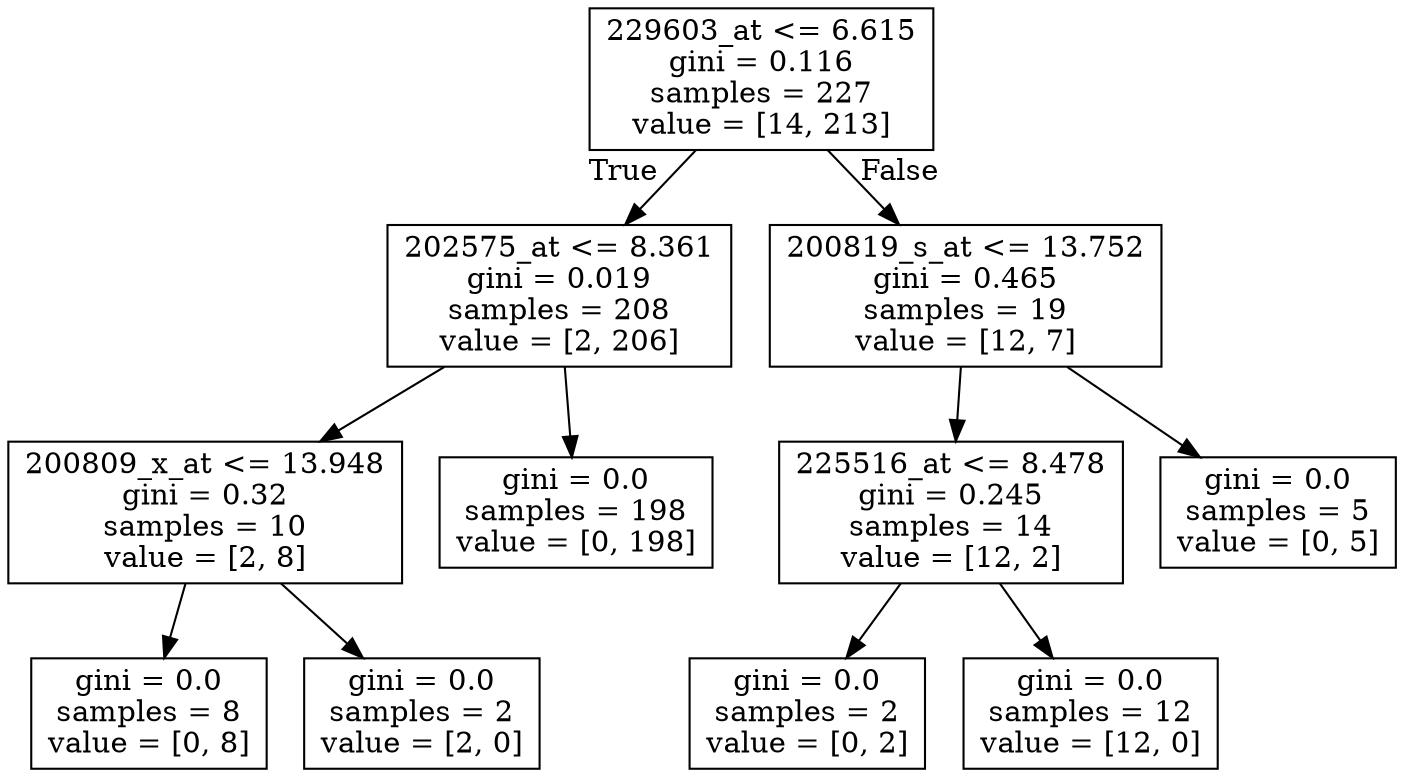 digraph Tree {
node [shape=box] ;
0 [label="229603_at <= 6.615\ngini = 0.116\nsamples = 227\nvalue = [14, 213]"] ;
1 [label="202575_at <= 8.361\ngini = 0.019\nsamples = 208\nvalue = [2, 206]"] ;
0 -> 1 [labeldistance=2.5, labelangle=45, headlabel="True"] ;
2 [label="200809_x_at <= 13.948\ngini = 0.32\nsamples = 10\nvalue = [2, 8]"] ;
1 -> 2 ;
3 [label="gini = 0.0\nsamples = 8\nvalue = [0, 8]"] ;
2 -> 3 ;
4 [label="gini = 0.0\nsamples = 2\nvalue = [2, 0]"] ;
2 -> 4 ;
5 [label="gini = 0.0\nsamples = 198\nvalue = [0, 198]"] ;
1 -> 5 ;
6 [label="200819_s_at <= 13.752\ngini = 0.465\nsamples = 19\nvalue = [12, 7]"] ;
0 -> 6 [labeldistance=2.5, labelangle=-45, headlabel="False"] ;
7 [label="225516_at <= 8.478\ngini = 0.245\nsamples = 14\nvalue = [12, 2]"] ;
6 -> 7 ;
8 [label="gini = 0.0\nsamples = 2\nvalue = [0, 2]"] ;
7 -> 8 ;
9 [label="gini = 0.0\nsamples = 12\nvalue = [12, 0]"] ;
7 -> 9 ;
10 [label="gini = 0.0\nsamples = 5\nvalue = [0, 5]"] ;
6 -> 10 ;
}